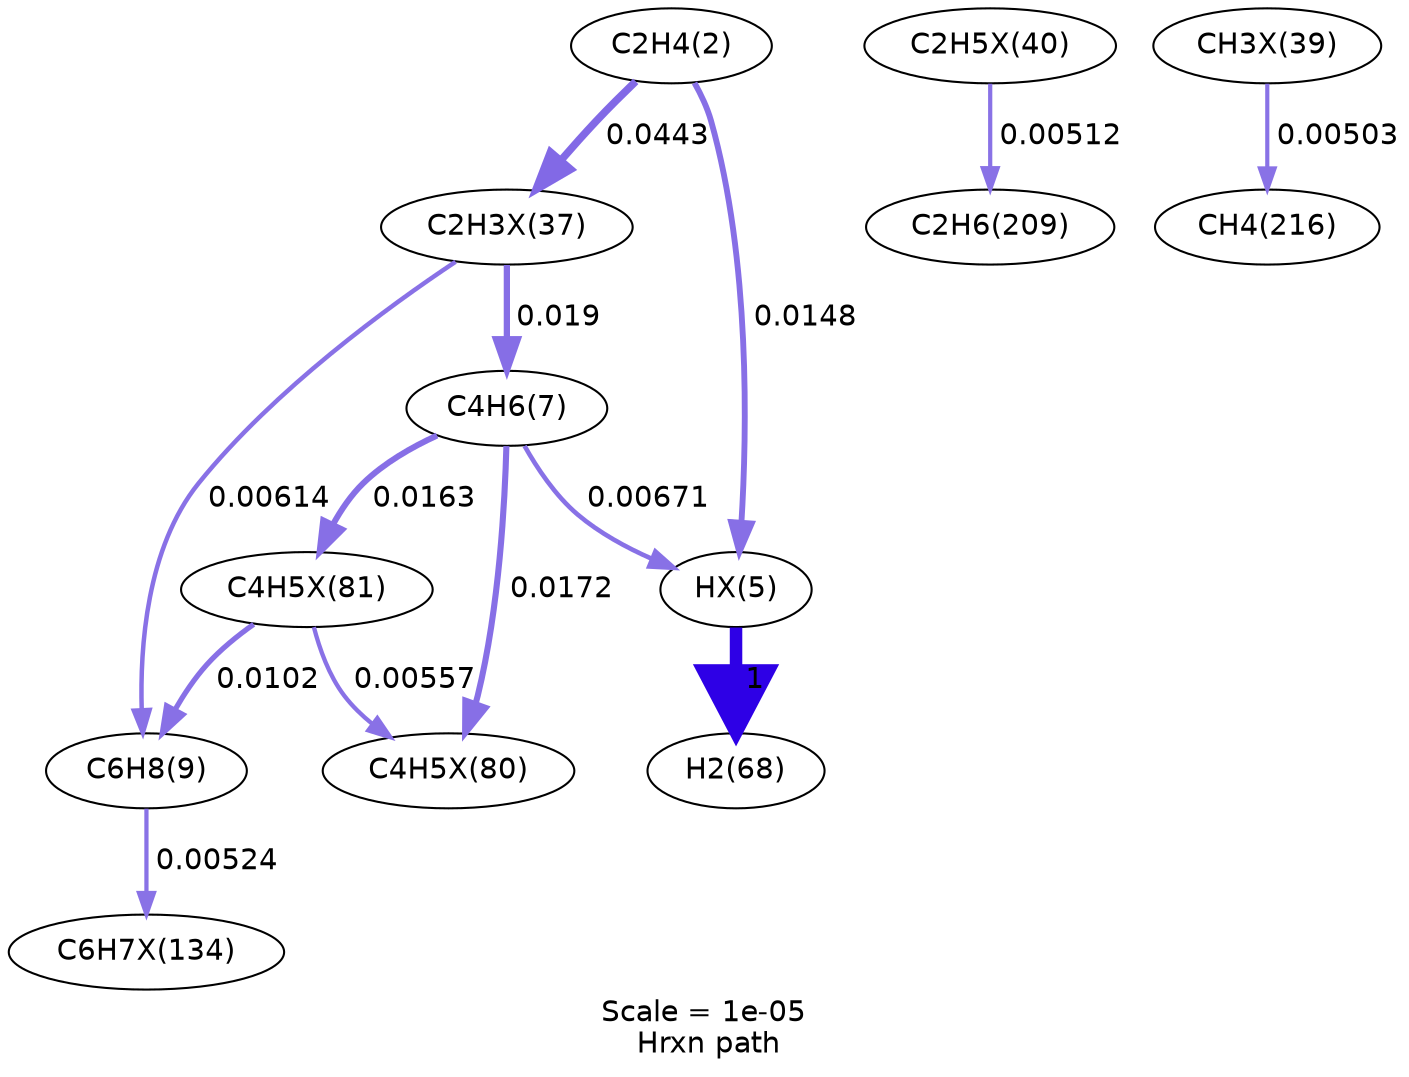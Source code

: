 digraph reaction_paths {
center=1;
s5 -> s32[fontname="Helvetica", style="setlinewidth(2.82)", arrowsize=1.41, color="0.7, 0.515, 0.9"
, label=" 0.0148"];
s5 -> s33[fontname="Helvetica", style="setlinewidth(3.65)", arrowsize=1.82, color="0.7, 0.544, 0.9"
, label=" 0.0443"];
s8 -> s32[fontname="Helvetica", style="setlinewidth(2.22)", arrowsize=1.11, color="0.7, 0.507, 0.9"
, label=" 0.00671"];
s32 -> s10[fontname="Helvetica", style="setlinewidth(6)", arrowsize=3, color="0.7, 1.5, 0.9"
, label=" 1"];
s33 -> s8[fontname="Helvetica", style="setlinewidth(3.01)", arrowsize=1.5, color="0.7, 0.519, 0.9"
, label=" 0.019"];
s33 -> s9[fontname="Helvetica", style="setlinewidth(2.16)", arrowsize=1.08, color="0.7, 0.506, 0.9"
, label=" 0.00614"];
s8 -> s41[fontname="Helvetica", style="setlinewidth(2.89)", arrowsize=1.45, color="0.7, 0.516, 0.9"
, label=" 0.0163"];
s8 -> s40[fontname="Helvetica", style="setlinewidth(2.93)", arrowsize=1.47, color="0.7, 0.517, 0.9"
, label=" 0.0172"];
s41 -> s9[fontname="Helvetica", style="setlinewidth(2.54)", arrowsize=1.27, color="0.7, 0.51, 0.9"
, label=" 0.0102"];
s41 -> s40[fontname="Helvetica", style="setlinewidth(2.08)", arrowsize=1.04, color="0.7, 0.506, 0.9"
, label=" 0.00557"];
s9 -> s44[fontname="Helvetica", style="setlinewidth(2.04)", arrowsize=1.02, color="0.7, 0.505, 0.9"
, label=" 0.00524"];
s35 -> s15[fontname="Helvetica", style="setlinewidth(2.02)", arrowsize=1.01, color="0.7, 0.505, 0.9"
, label=" 0.00512"];
s34 -> s17[fontname="Helvetica", style="setlinewidth(2)", arrowsize=1, color="0.7, 0.505, 0.9"
, label=" 0.00503"];
s5 [ fontname="Helvetica", label="C2H4(2)"];
s8 [ fontname="Helvetica", label="C4H6(7)"];
s9 [ fontname="Helvetica", label="C6H8(9)"];
s10 [ fontname="Helvetica", label="H2(68)"];
s15 [ fontname="Helvetica", label="C2H6(209)"];
s17 [ fontname="Helvetica", label="CH4(216)"];
s32 [ fontname="Helvetica", label="HX(5)"];
s33 [ fontname="Helvetica", label="C2H3X(37)"];
s34 [ fontname="Helvetica", label="CH3X(39)"];
s35 [ fontname="Helvetica", label="C2H5X(40)"];
s40 [ fontname="Helvetica", label="C4H5X(80)"];
s41 [ fontname="Helvetica", label="C4H5X(81)"];
s44 [ fontname="Helvetica", label="C6H7X(134)"];
 label = "Scale = 1e-05\l Hrxn path";
 fontname = "Helvetica";
}
